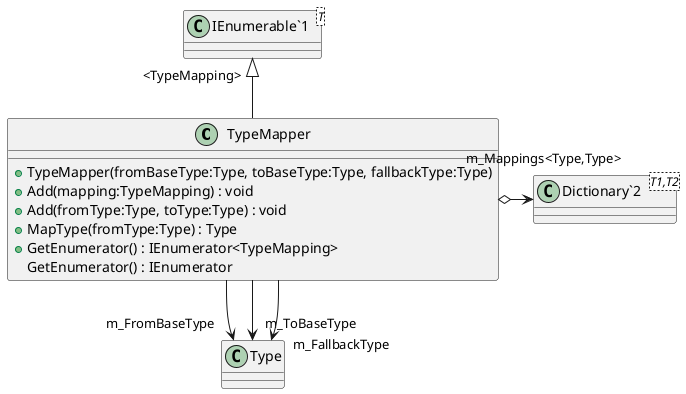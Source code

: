 @startuml
class TypeMapper {
    + TypeMapper(fromBaseType:Type, toBaseType:Type, fallbackType:Type)
    + Add(mapping:TypeMapping) : void
    + Add(fromType:Type, toType:Type) : void
    + MapType(fromType:Type) : Type
    + GetEnumerator() : IEnumerator<TypeMapping>
    GetEnumerator() : IEnumerator
}
class "IEnumerable`1"<T> {
}
class "Dictionary`2"<T1,T2> {
}
"IEnumerable`1" "<TypeMapping>" <|-- TypeMapper
TypeMapper --> "m_FromBaseType" Type
TypeMapper --> "m_ToBaseType" Type
TypeMapper --> "m_FallbackType" Type
TypeMapper o-> "m_Mappings<Type,Type>" "Dictionary`2"
@enduml
